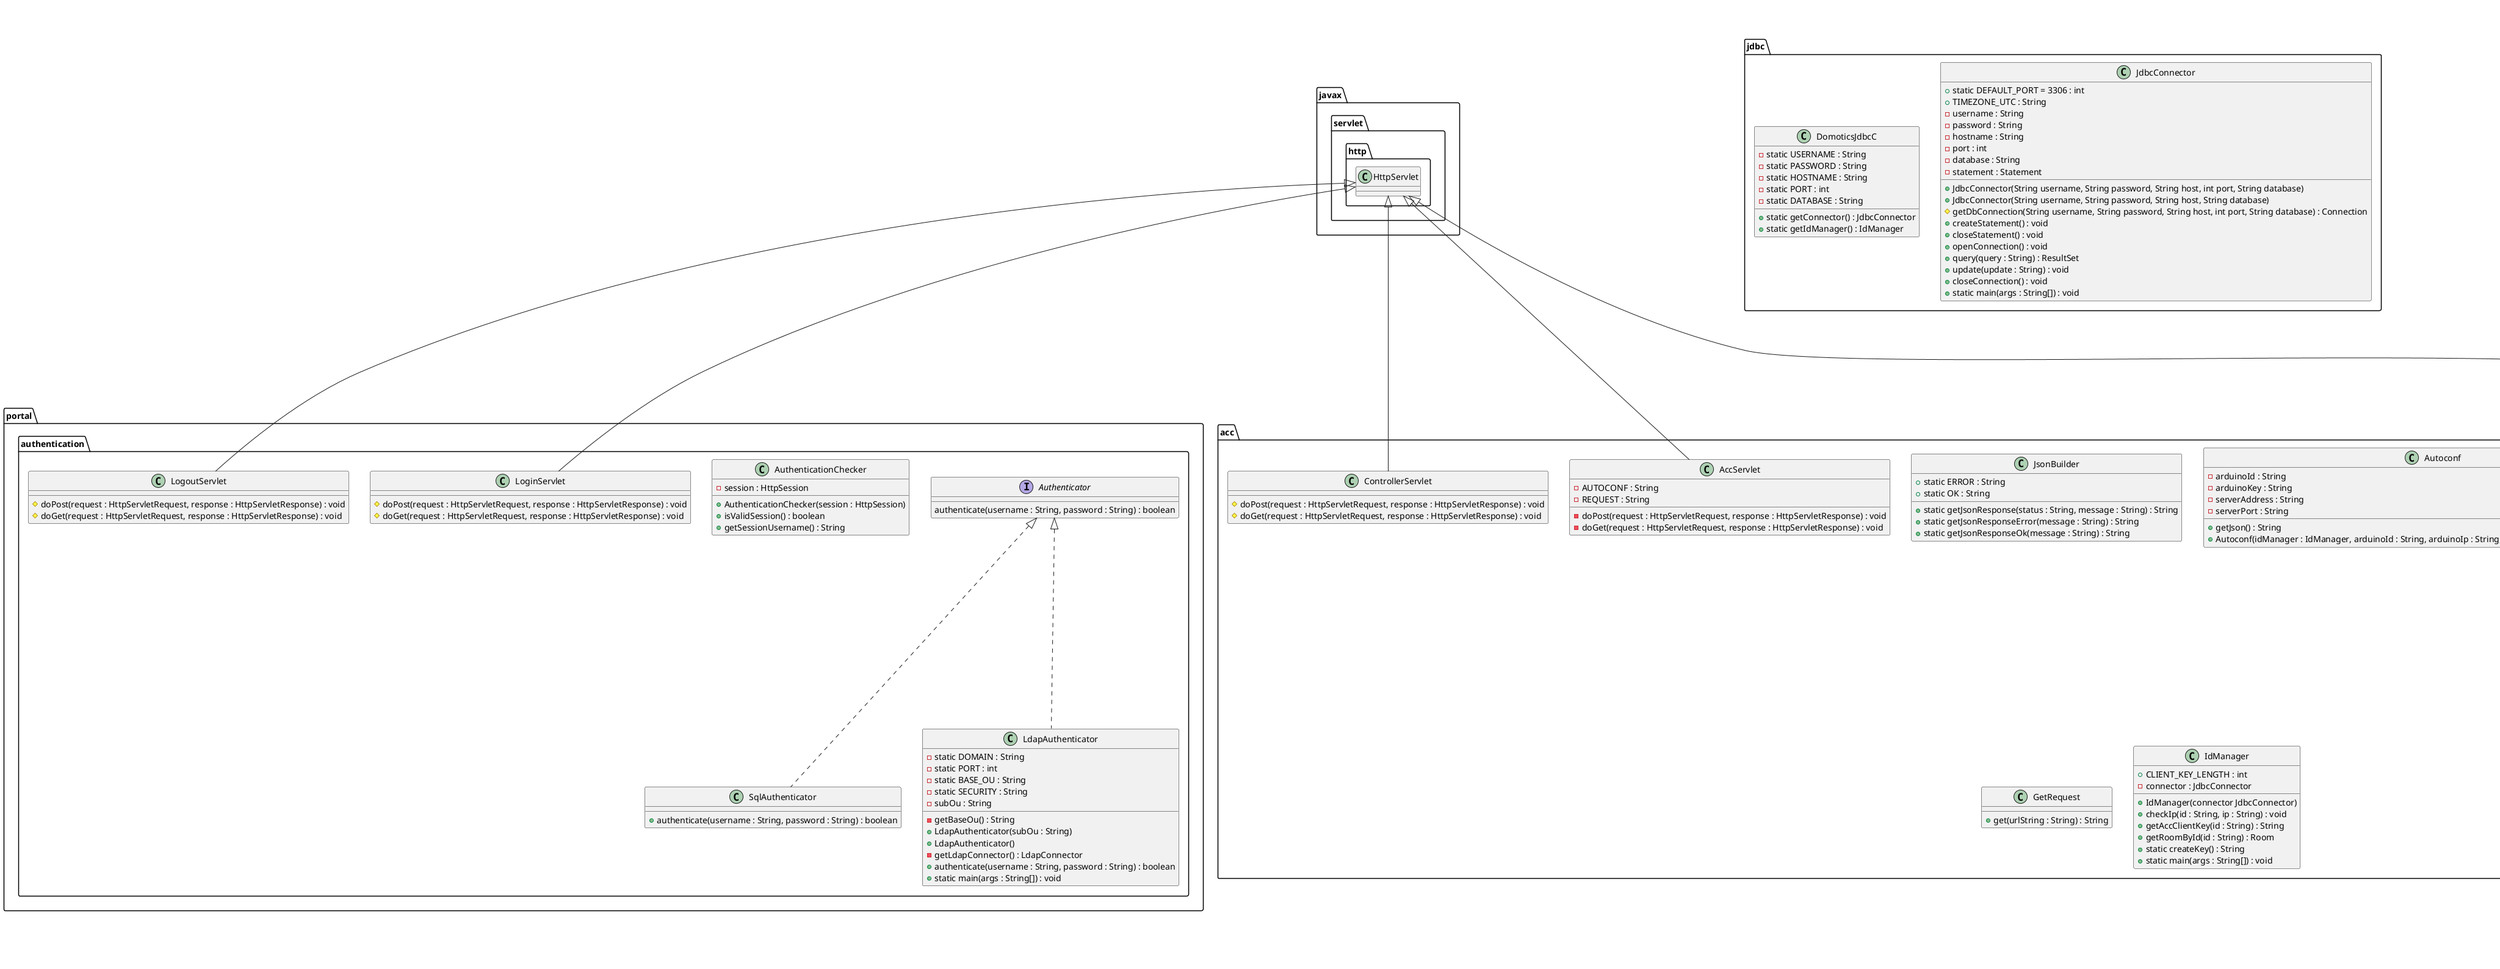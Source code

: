 @startuml

package javax.servlet.http {
    class HttpServlet {

    }
}

package jdbc {
    class JdbcConnector {
        + static DEFAULT_PORT = 3306 : int
        + TIMEZONE_UTC : String
        - username : String
        - password : String
        - hostname : String
        - port : int
        - database : String
        - statement : Statement
        + JdbcConnector(String username, String password, String host, int port, String database)
        + JdbcConnector(String username, String password, String host, String database)
        # getDbConnection(String username, String password, String host, int port, String database) : Connection
        + createStatement() : void
        + closeStatement() : void
        + openConnection() : void
        + query(query : String) : ResultSet
        + update(update : String) : void
        + closeConnection() : void
        + static main(args : String[]) : void
    }

    class DomoticsJdbcC {
        - static USERNAME : String
        - static PASSWORD : String
        - static HOSTNAME : String
        - static PORT : int
        - static DATABASE : String
        + static getConnector() : JdbcConnector
        + static getIdManager() : IdManager
    }
}

package ldap {
    class LdapConnector {
        + final DEFAULT_PORT : int
        + static DEFAULT_SECURITY_AUTHENTICATION : String
        + static DEFAULT_INITIAL_CONTEXT_FACTORY : String
        - domain : String
        - port : int
        - base : String
        - security : String
        - setDomain(domain : String) : void
        + getDomain() : String
        - setPort(port : int) : void
        + getPort() : int
        - setBase(base : String) : void
        + getBase() : String
        - setSecurity(security : String)
        + getSecurity() : String
        + LdapConnector(domain : String, port : int, base : String, security : String)
        + LdapConnector(domain : String, port : int, base : String)
        + LdapConnector(domain : String, base : String, security : String)
        + LdapConnector(domain : String, base : String)
        - getConnectionString() : String
        - getDn(username : String) : String
        - getEnvironment(username : String, password : String) : Hashtable<String, String>
        + getDirContext(username : String, password : String) : DirContext
        + static main(args : String[]) : void
    }
}

package portal.authentication {

    interface Authenticator {
        authenticate(username : String, password : String) : boolean
    }

    class SqlAuthenticator {
        + authenticate(username : String, password : String) : boolean
    }
    Authenticator <|.. SqlAuthenticator

    class LdapAuthenticator {
        - static DOMAIN : String
        - static PORT : int
        - static BASE_OU : String
        - static SECURITY : String
        - subOu : String
        - getBaseOu() : String
        + LdapAuthenticator(subOu : String)
        + LdapAuthenticator()
        - getLdapConnector() : LdapConnector
        + authenticate(username : String, password : String) : boolean
        + static main(args : String[]) : void
    }
    Authenticator <|.. LdapAuthenticator

    class AuthenticationChecker {
        - session : HttpSession
        + AuthenticationChecker(session : HttpSession)
        + isValidSession() : boolean
        + getSessionUsername() : String
    }

    class LoginServlet {
        # doPost(request : HttpServletRequest, response : HttpServletResponse) : void
        # doGet(request : HttpServletRequest, response : HttpServletResponse) : void
    }
    HttpServlet <|-- LoginServlet

    class LogoutServlet {
        # doPost(request : HttpServletRequest, response : HttpServletResponse) : void
        # doGet(request : HttpServletRequest, response : HttpServletResponse) : void
    }
    HttpServlet <|-- LogoutServlet
}

package models {
    class Room {
        - name : String
        + getName() : String
        + Room(name : String)
        + getJson() : JSONObject
        + getJsonString() : String
        + static getRooms(sqlResultSet : ResultSet) : List<Room>
        + static get(name : String) : Room
        + static get(name : String, jdbcConnector : JdbcConnector) : Room
        + static main(args : String[]) : void
    }

    class Arduino {
        - id : String
        - ip : String
        - key : String
        - rootPassword : String
        + getId() : String
        + getIp() : String
        + getKey() : String
        + getRoom() : Room
        + Arduino(id : String, ip : String, key : String, rootPassword : String, room : Room)
        + Arduino(idManager : IdManager, id : String, ip : String)
        + Arduino(connector : JdbcConnector, id : String)
        + Arduino(connector : JdbcConnector, ip : String, key : String)
        + set(resultSet : ResultSet) : void
        + getJson() : JSONObject
        + getJsonString() : String
        + isAlive() : boolean
        + static getArduinos(sqlResultSet : ResultSet) : List<Arduino>
        + static getArduinosByRoom(jdbcConnector : JdbcConnector, roomName : String)
        + static main(args : String[]) : void
    }
    Room o-- Arduino

    class Light {
        + LIGHT_ON : int
        + LIGHT_OFF : int
        - pin : int
        - name : String
        + getPin() : int
        + getArduino() : Arduino
        + getName() : String
        + getId() : String
        + isOn() : boolean
        + Light(pin : int, arduino : Arduino, name : String)
        + Light(pin : int, arduino : Arduino, connector JdbcConnector)
        + getJson() : JSONObject
        + getJsonString() : String
        - getRequestString(status : int) : String
        - getRequestString() : String
        + turnOn() : void
        + turnOff() : void
        + getStatus() : int
        + toggleLight() : void
        + static getLights(rs : ResultSet) : List<Light>
        + static getJsonLights(lights : List<Light>) : JSONArray
        + static getLights(connector : JdbcConnector, room : Room) : List<Light>
        + static main(args : String[]) : void
    }
    Arduino o-- Light

    class LightButton {
        - buttonPin : int
        - light : Light
        + getButtonPin() : int
        + getLight() : Light
        + getArduino() : Arduino
        + LightButton(buttonPin : int, ip : String, key : String, connector : JdbcConnector)
        + LightButton(buttonPin : int, id : String, connector : JdbcConnector)
        - checkPin(int pin, connector : JdbcConnector) : void
        - loadLight(connector : JdbcConnector) : void
        + static main(args : String[]) : void
    }
    Arduino o-- LightButton

    class Thermometer {
        - pin : String
        - type : String
        + Thermometer(pin : String, arduinoId : String, connector : JdbcConnector)
        + getValue() : double
        + getValue(decimals : int) : double
        - getRequestString() : String
        + static getTemperatureByRoom(room : Room, connector : JdbcConnector) : double
        + static main(args : String[]) : void
    }
    Arduino o-- Thermometer

}

package acc {
    class JsonBuilder {
        + static ERROR : String
        + static OK : String
        + static getJsonResponse(status : String, message : String) : String
        + static getJsonResponseError(message : String) : String
        + static getJsonResponseOk(message : String) : String
    }

    class AccServlet {
        - AUTOCONF : String
        - REQUEST : String
        - doPost(request : HttpServletRequest, response : HttpServletResponse) : void
        - doGet(request : HttpServletRequest, response : HttpServletResponse) : void
    }
    HttpServlet <|-- AccServlet

    class Autoconf {
        - arduinoId : String
        - arduinoKey : String
        - serverAddress : String
        - serverPort : String
        + getJson() : String
        + Autoconf(idManager : IdManager, arduinoId : String, arduinoIp : String, serverAddress : String, serverPort : int)
    }

    class ControllerServlet {
        # doPost(request : HttpServletRequest, response : HttpServletResponse) : void
        # doGet(request : HttpServletRequest, response : HttpServletResponse) : void
    }
    HttpServlet <|-- ControllerServlet

    class GetRequest {
        + get(urlString : String) : String
    }

    class IdManager {
        + CLIENT_KEY_LENGTH : int
        - connector : JdbcConnector
        + IdManager(connector JdbcConnector)
        + checkIp(id : String, ip : String) : void
        + getAccClientKey(id : String) : String
        + getRoomById(id : String) : Room
        + static createKey() : String
        + static main(args : String[]) : void
    }
}

package data {
    class RoomsServlet {
        # doPost(request : HttpServletRequest, response : HttpServletResponse) : void
        # doGet(request : HttpServletRequest, response : HttpServletResponse) : void
        - getJsonRoom(room : Room, connector : JdbcConnector) : JSONObject
    }
    HttpServlet <|-- RoomsServlet
}

@enduml
